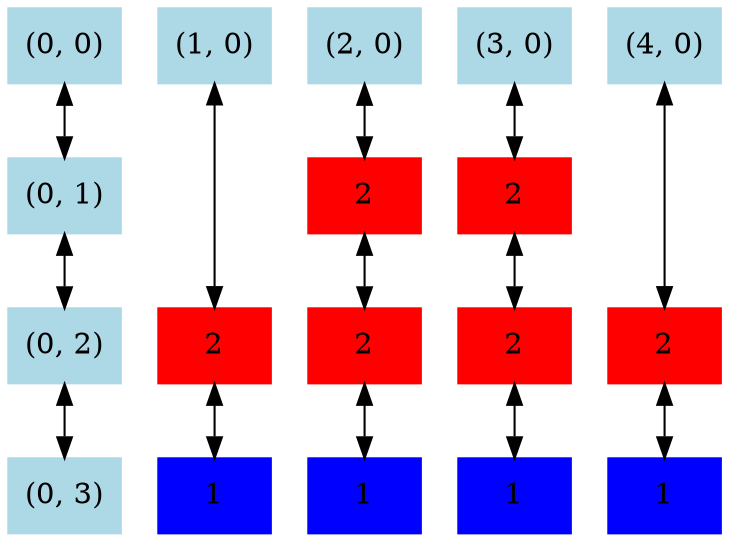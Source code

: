 digraph {
	node [shape=box style=filled]
	{
		rank=same
		node [color=lightblue]
		node00 [label="(0, 0)"]
		rank=same
		node [color=lightblue]
		node10 [label="(1, 0)"]
		rank=same
		node [color=lightblue]
		node20 [label="(2, 0)"]
		rank=same
		node [color=lightblue]
		node30 [label="(3, 0)"]
		rank=same
		node [color=lightblue]
		node40 [label="(4, 0)"]
	}
	{
		rank=same
		node [color=lightblue]
		node01 [label="(0, 1)"]
		rank=same
		node [color=red]
		node21 [label=2]
		rank=same
		node [color=red]
		node31 [label=2]
	}
	{
		rank=same
		node [color=lightblue]
		node02 [label="(0, 2)"]
		rank=same
		node [color=red]
		node12 [label=2]
		rank=same
		node [color=red]
		node22 [label=2]
		rank=same
		node [color=red]
		node32 [label=2]
		rank=same
		node [color=red]
		node42 [label=2]
	}
	{
		rank=same
		node [color=lightblue]
		node03 [label="(0, 3)"]
		rank=same
		node [color=blue]
		node13 [label=1]
		rank=same
		node [color=blue]
		node23 [label=1]
		rank=same
		node [color=blue]
		node33 [label=1]
		rank=same
		node [color=blue]
		node43 [label=1]
	}
	node00 -> node01 [dir=both]
	node01 -> node02 [dir=both]
	node02 -> node03 [dir=both]
	node10 -> node12 [dir=both]
	node12 -> node13 [dir=both]
	node20 -> node21 [dir=both]
	node21 -> node22 [dir=both]
	node22 -> node23 [dir=both]
	node30 -> node31 [dir=both]
	node31 -> node32 [dir=both]
	node32 -> node33 [dir=both]
	node40 -> node42 [dir=both]
	node42 -> node43 [dir=both]
}
